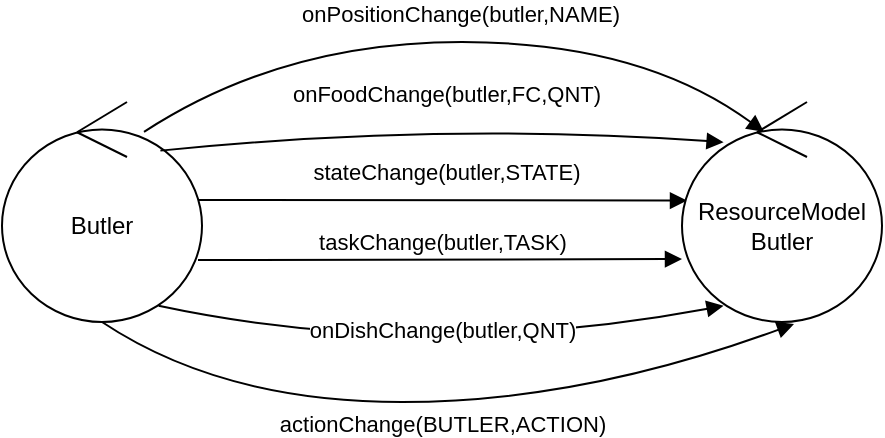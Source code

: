 <mxfile version="11.3.0" type="device" pages="1"><diagram id="JYTyOHGOhtkRoVSDCIXd" name="Page-1"><mxGraphModel dx="838" dy="488" grid="1" gridSize="10" guides="1" tooltips="1" connect="1" arrows="1" fold="1" page="1" pageScale="1" pageWidth="827" pageHeight="1169" math="0" shadow="0"><root><mxCell id="0"/><mxCell id="1" parent="0"/><mxCell id="s0b9L_krxAx5MLCL9W3s-2" value="Butler" style="ellipse;shape=umlControl;whiteSpace=wrap;html=1;" parent="1" vertex="1"><mxGeometry x="220" y="340" width="100" height="110" as="geometry"/></mxCell><mxCell id="s0b9L_krxAx5MLCL9W3s-4" value="stateChange(butler,STATE)" style="html=1;verticalAlign=bottom;endArrow=block;entryX=0.025;entryY=0.448;entryDx=0;entryDy=0;entryPerimeter=0;" parent="1" target="s0b9L_krxAx5MLCL9W3s-16" edge="1"><mxGeometry x="0.015" y="5" width="80" relative="1" as="geometry"><mxPoint x="318" y="389" as="sourcePoint"/><mxPoint x="430.8" y="399.84" as="targetPoint"/><mxPoint as="offset"/><Array as="points"/></mxGeometry></mxCell><mxCell id="s0b9L_krxAx5MLCL9W3s-16" value="ResourceModel&lt;br&gt;Butler" style="ellipse;shape=umlControl;whiteSpace=wrap;html=1;" parent="1" vertex="1"><mxGeometry x="560" y="340" width="100" height="110" as="geometry"/></mxCell><mxCell id="s0b9L_krxAx5MLCL9W3s-21" value="taskChange(butler,TASK)" style="html=1;verticalAlign=bottom;endArrow=block;entryX=0;entryY=0.714;entryDx=0;entryDy=0;entryPerimeter=0;" parent="1" target="s0b9L_krxAx5MLCL9W3s-16" edge="1"><mxGeometry x="0.008" width="80" relative="1" as="geometry"><mxPoint x="318" y="419" as="sourcePoint"/><mxPoint x="570" y="409.29" as="targetPoint"/><mxPoint as="offset"/><Array as="points"/></mxGeometry></mxCell><mxCell id="s0b9L_krxAx5MLCL9W3s-22" value="onDishChange(butler,QNT)" style="html=1;verticalAlign=bottom;endArrow=block;entryX=0.208;entryY=0.926;entryDx=0;entryDy=0;entryPerimeter=0;exitX=0.783;exitY=0.926;exitDx=0;exitDy=0;exitPerimeter=0;curved=1;" parent="1" source="s0b9L_krxAx5MLCL9W3s-2" target="s0b9L_krxAx5MLCL9W3s-16" edge="1"><mxGeometry x="0.015" y="5" width="80" relative="1" as="geometry"><mxPoint x="328" y="399" as="sourcePoint"/><mxPoint x="572.5" y="399.28" as="targetPoint"/><mxPoint as="offset"/><Array as="points"><mxPoint x="430" y="470"/></Array></mxGeometry></mxCell><mxCell id="s0b9L_krxAx5MLCL9W3s-24" value="onFoodChange(butler,FC,QNT)" style="html=1;verticalAlign=bottom;endArrow=block;entryX=0.208;entryY=0.183;entryDx=0;entryDy=0;entryPerimeter=0;exitX=0.792;exitY=0.221;exitDx=0;exitDy=0;exitPerimeter=0;curved=1;" parent="1" source="s0b9L_krxAx5MLCL9W3s-2" target="s0b9L_krxAx5MLCL9W3s-16" edge="1"><mxGeometry x="0.015" y="5" width="80" relative="1" as="geometry"><mxPoint x="290" y="540.667" as="sourcePoint"/><mxPoint x="598.333" y="529.833" as="targetPoint"/><mxPoint as="offset"/><Array as="points"><mxPoint x="440" y="350"/></Array></mxGeometry></mxCell><mxCell id="Ykx3ii8F_t13feANZ7_B-1" value="onPositionChange(butler,NAME)" style="html=1;verticalAlign=bottom;endArrow=block;entryX=0.41;entryY=0.136;entryDx=0;entryDy=0;entryPerimeter=0;exitX=0.71;exitY=0.136;exitDx=0;exitDy=0;exitPerimeter=0;curved=1;" parent="1" source="s0b9L_krxAx5MLCL9W3s-2" target="s0b9L_krxAx5MLCL9W3s-16" edge="1"><mxGeometry x="0.015" y="5" width="80" relative="1" as="geometry"><mxPoint x="290.2" y="339.81" as="sourcePoint"/><mxPoint x="571.8" y="335.63" as="targetPoint"/><mxPoint as="offset"/><Array as="points"><mxPoint x="360" y="310"/><mxPoint x="540" y="310"/></Array></mxGeometry></mxCell><mxCell id="y0XjXS28NpMQcvVre6aA-1" value="actionChange(BUTLER,ACTION)" style="html=1;verticalAlign=bottom;endArrow=block;entryX=0.56;entryY=1.009;entryDx=0;entryDy=0;entryPerimeter=0;exitX=0.783;exitY=0.926;exitDx=0;exitDy=0;exitPerimeter=0;curved=1;" parent="1" target="s0b9L_krxAx5MLCL9W3s-16" edge="1"><mxGeometry x="-0.002" y="-20" width="80" relative="1" as="geometry"><mxPoint x="269.8" y="449.86" as="sourcePoint"/><mxPoint x="552.3" y="449.86" as="targetPoint"/><mxPoint as="offset"/><Array as="points"><mxPoint x="330" y="490"/><mxPoint x="510" y="490"/></Array></mxGeometry></mxCell></root></mxGraphModel></diagram></mxfile>